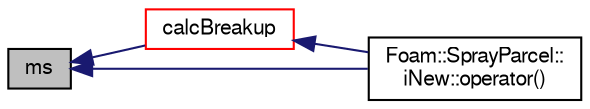 digraph "ms"
{
  bgcolor="transparent";
  edge [fontname="FreeSans",fontsize="10",labelfontname="FreeSans",labelfontsize="10"];
  node [fontname="FreeSans",fontsize="10",shape=record];
  rankdir="LR";
  Node129 [label="ms",height=0.2,width=0.4,color="black", fillcolor="grey75", style="filled", fontcolor="black"];
  Node129 -> Node130 [dir="back",color="midnightblue",fontsize="10",style="solid",fontname="FreeSans"];
  Node130 [label="calcBreakup",height=0.2,width=0.4,color="red",URL="$a24534.html#af788f9bd434c7cabde1b08a11956ae1a",tooltip="Correct parcel properties according to breakup model. "];
  Node130 -> Node135 [dir="back",color="midnightblue",fontsize="10",style="solid",fontname="FreeSans"];
  Node135 [label="Foam::SprayParcel::\liNew::operator()",height=0.2,width=0.4,color="black",URL="$a24542.html#a91088952f4c10fdcd976f75ea537a07a"];
  Node129 -> Node135 [dir="back",color="midnightblue",fontsize="10",style="solid",fontname="FreeSans"];
}

